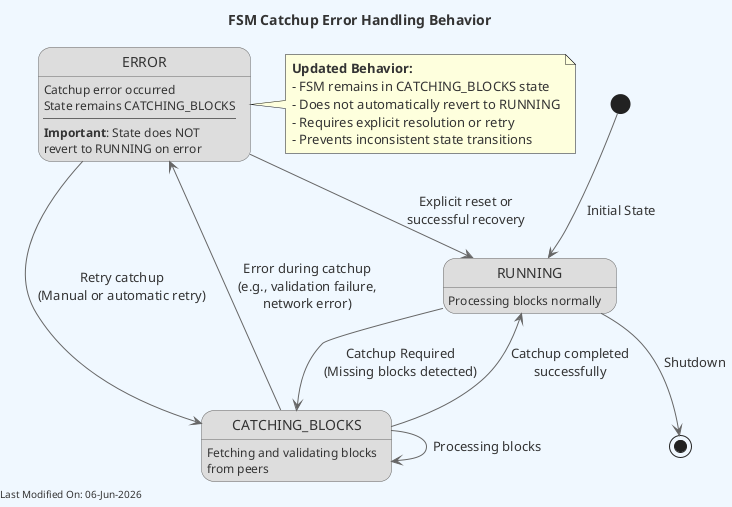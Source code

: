 @startuml
skinparam backgroundColor #F0F8FF
skinparam defaultFontColor #333333
skinparam arrowColor #666666

' Define borders for all elements
skinparam entity {
  BorderColor #666666
  BackgroundColor #DDDDDD
}

skinparam control {
  BorderColor #666666
  BackgroundColor #DDDDDD
}

skinparam participant {
  BorderColor #666666
  BackgroundColor #DDDDDD
}

skinparam state {
  BorderColor #666666
  BackgroundColor #DDDDDD
}

title FSM Catchup Error Handling Behavior

state "RUNNING" as Running : Processing blocks normally

state "CATCHING_BLOCKS" as CatchingBlocks : Fetching and validating blocks\nfrom peers

state "ERROR" as ErrorState : Catchup error occurred\nState remains CATCHING_BLOCKS\n----\n**Important**: State does NOT\nrevert to RUNNING on error

[*] --> Running : Initial State

Running --> CatchingBlocks : Catchup Required\n(Missing blocks detected)

CatchingBlocks --> CatchingBlocks : Processing blocks

CatchingBlocks --> ErrorState : Error during catchup\n(e.g., validation failure,\nnetwork error)

note right of ErrorState
  **Updated Behavior:**
  - FSM remains in CATCHING_BLOCKS state
  - Does not automatically revert to RUNNING
  - Requires explicit resolution or retry
  - Prevents inconsistent state transitions
end note

ErrorState --> CatchingBlocks : Retry catchup\n(Manual or automatic retry)

ErrorState --> Running : Explicit reset or\nsuccessful recovery

CatchingBlocks --> Running : Catchup completed\nsuccessfully

Running --> [*] : Shutdown

left footer Last Modified On: %date("dd-MMM-yyyy")

@enduml
